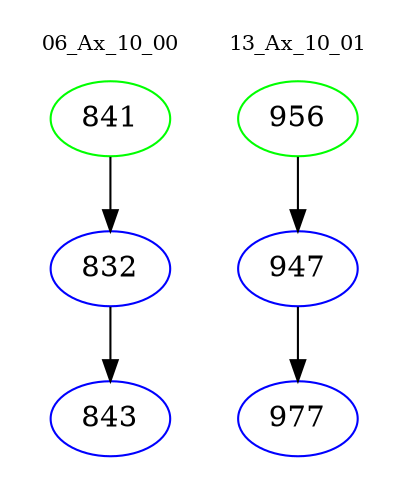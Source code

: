 digraph{
subgraph cluster_0 {
color = white
label = "06_Ax_10_00";
fontsize=10;
T0_841 [label="841", color="green"]
T0_841 -> T0_832 [color="black"]
T0_832 [label="832", color="blue"]
T0_832 -> T0_843 [color="black"]
T0_843 [label="843", color="blue"]
}
subgraph cluster_1 {
color = white
label = "13_Ax_10_01";
fontsize=10;
T1_956 [label="956", color="green"]
T1_956 -> T1_947 [color="black"]
T1_947 [label="947", color="blue"]
T1_947 -> T1_977 [color="black"]
T1_977 [label="977", color="blue"]
}
}
